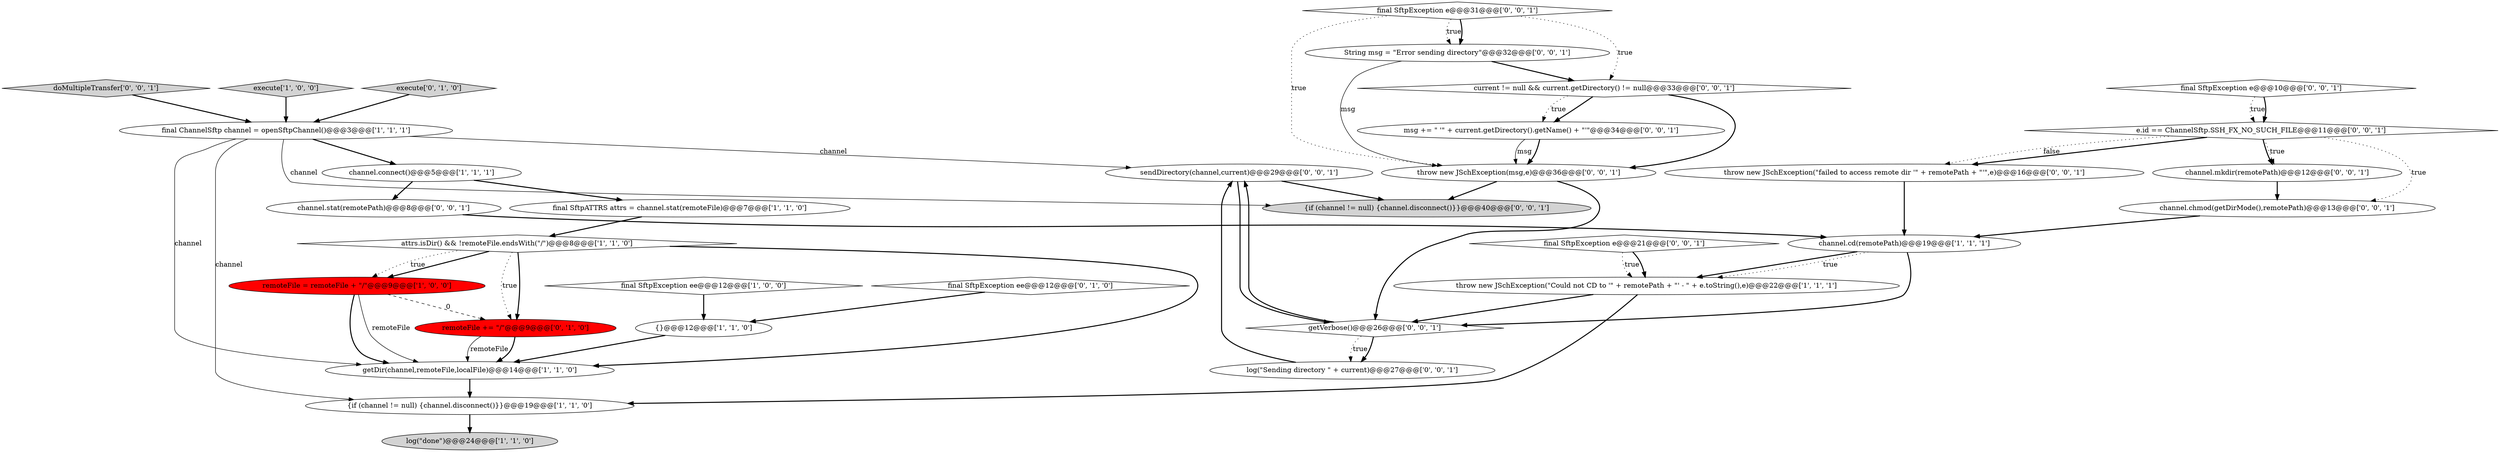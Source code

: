 digraph {
16 [style = filled, label = "sendDirectory(channel,current)@@@29@@@['0', '0', '1']", fillcolor = white, shape = ellipse image = "AAA0AAABBB3BBB"];
13 [style = filled, label = "final SftpException ee@@@12@@@['0', '1', '0']", fillcolor = white, shape = diamond image = "AAA0AAABBB2BBB"];
18 [style = filled, label = "getVerbose()@@@26@@@['0', '0', '1']", fillcolor = white, shape = diamond image = "AAA0AAABBB3BBB"];
8 [style = filled, label = "getDir(channel,remoteFile,localFile)@@@14@@@['1', '1', '0']", fillcolor = white, shape = ellipse image = "AAA0AAABBB1BBB"];
22 [style = filled, label = "String msg = \"Error sending directory\"@@@32@@@['0', '0', '1']", fillcolor = white, shape = ellipse image = "AAA0AAABBB3BBB"];
26 [style = filled, label = "e.id == ChannelSftp.SSH_FX_NO_SUCH_FILE@@@11@@@['0', '0', '1']", fillcolor = white, shape = diamond image = "AAA0AAABBB3BBB"];
29 [style = filled, label = "final SftpException e@@@31@@@['0', '0', '1']", fillcolor = white, shape = diamond image = "AAA0AAABBB3BBB"];
4 [style = filled, label = "final SftpATTRS attrs = channel.stat(remoteFile)@@@7@@@['1', '1', '0']", fillcolor = white, shape = ellipse image = "AAA0AAABBB1BBB"];
24 [style = filled, label = "doMultipleTransfer['0', '0', '1']", fillcolor = lightgray, shape = diamond image = "AAA0AAABBB3BBB"];
3 [style = filled, label = "execute['1', '0', '0']", fillcolor = lightgray, shape = diamond image = "AAA0AAABBB1BBB"];
32 [style = filled, label = "final SftpException e@@@21@@@['0', '0', '1']", fillcolor = white, shape = diamond image = "AAA0AAABBB3BBB"];
0 [style = filled, label = "channel.cd(remotePath)@@@19@@@['1', '1', '1']", fillcolor = white, shape = ellipse image = "AAA0AAABBB1BBB"];
6 [style = filled, label = "remoteFile = remoteFile + \"/\"@@@9@@@['1', '0', '0']", fillcolor = red, shape = ellipse image = "AAA1AAABBB1BBB"];
5 [style = filled, label = "log(\"done\")@@@24@@@['1', '1', '0']", fillcolor = lightgray, shape = ellipse image = "AAA0AAABBB1BBB"];
17 [style = filled, label = "final SftpException e@@@10@@@['0', '0', '1']", fillcolor = white, shape = diamond image = "AAA0AAABBB3BBB"];
21 [style = filled, label = "log(\"Sending directory \" + current)@@@27@@@['0', '0', '1']", fillcolor = white, shape = ellipse image = "AAA0AAABBB3BBB"];
9 [style = filled, label = "final SftpException ee@@@12@@@['1', '0', '0']", fillcolor = white, shape = diamond image = "AAA0AAABBB1BBB"];
1 [style = filled, label = "attrs.isDir() && !remoteFile.endsWith(\"/\")@@@8@@@['1', '1', '0']", fillcolor = white, shape = diamond image = "AAA0AAABBB1BBB"];
2 [style = filled, label = "throw new JSchException(\"Could not CD to '\" + remotePath + \"' - \" + e.toString(),e)@@@22@@@['1', '1', '1']", fillcolor = white, shape = ellipse image = "AAA0AAABBB1BBB"];
23 [style = filled, label = "msg += \" '\" + current.getDirectory().getName() + \"'\"@@@34@@@['0', '0', '1']", fillcolor = white, shape = ellipse image = "AAA0AAABBB3BBB"];
7 [style = filled, label = "final ChannelSftp channel = openSftpChannel()@@@3@@@['1', '1', '1']", fillcolor = white, shape = ellipse image = "AAA0AAABBB1BBB"];
14 [style = filled, label = "execute['0', '1', '0']", fillcolor = lightgray, shape = diamond image = "AAA0AAABBB2BBB"];
19 [style = filled, label = "{if (channel != null) {channel.disconnect()}}@@@40@@@['0', '0', '1']", fillcolor = lightgray, shape = ellipse image = "AAA0AAABBB3BBB"];
11 [style = filled, label = "channel.connect()@@@5@@@['1', '1', '1']", fillcolor = white, shape = ellipse image = "AAA0AAABBB1BBB"];
20 [style = filled, label = "channel.stat(remotePath)@@@8@@@['0', '0', '1']", fillcolor = white, shape = ellipse image = "AAA0AAABBB3BBB"];
10 [style = filled, label = "{if (channel != null) {channel.disconnect()}}@@@19@@@['1', '1', '0']", fillcolor = white, shape = ellipse image = "AAA0AAABBB1BBB"];
12 [style = filled, label = "{}@@@12@@@['1', '1', '0']", fillcolor = white, shape = ellipse image = "AAA0AAABBB1BBB"];
30 [style = filled, label = "throw new JSchException(msg,e)@@@36@@@['0', '0', '1']", fillcolor = white, shape = ellipse image = "AAA0AAABBB3BBB"];
25 [style = filled, label = "throw new JSchException(\"failed to access remote dir '\" + remotePath + \"'\",e)@@@16@@@['0', '0', '1']", fillcolor = white, shape = ellipse image = "AAA0AAABBB3BBB"];
27 [style = filled, label = "channel.mkdir(remotePath)@@@12@@@['0', '0', '1']", fillcolor = white, shape = ellipse image = "AAA0AAABBB3BBB"];
31 [style = filled, label = "current != null && current.getDirectory() != null@@@33@@@['0', '0', '1']", fillcolor = white, shape = diamond image = "AAA0AAABBB3BBB"];
15 [style = filled, label = "remoteFile += \"/\"@@@9@@@['0', '1', '0']", fillcolor = red, shape = ellipse image = "AAA1AAABBB2BBB"];
28 [style = filled, label = "channel.chmod(getDirMode(),remotePath)@@@13@@@['0', '0', '1']", fillcolor = white, shape = ellipse image = "AAA0AAABBB3BBB"];
25->0 [style = bold, label=""];
11->20 [style = bold, label=""];
8->10 [style = bold, label=""];
17->26 [style = dotted, label="true"];
7->8 [style = solid, label="channel"];
17->26 [style = bold, label=""];
7->11 [style = bold, label=""];
16->18 [style = bold, label=""];
1->8 [style = bold, label=""];
31->23 [style = bold, label=""];
23->30 [style = bold, label=""];
1->15 [style = bold, label=""];
27->28 [style = bold, label=""];
26->25 [style = bold, label=""];
0->2 [style = bold, label=""];
11->4 [style = bold, label=""];
20->0 [style = bold, label=""];
15->8 [style = solid, label="remoteFile"];
7->16 [style = solid, label="channel"];
7->19 [style = solid, label="channel"];
22->31 [style = bold, label=""];
32->2 [style = dotted, label="true"];
18->21 [style = dotted, label="true"];
2->18 [style = bold, label=""];
22->30 [style = solid, label="msg"];
26->27 [style = dotted, label="true"];
26->25 [style = dotted, label="false"];
16->19 [style = bold, label=""];
2->10 [style = bold, label=""];
30->18 [style = bold, label=""];
32->2 [style = bold, label=""];
14->7 [style = bold, label=""];
28->0 [style = bold, label=""];
29->22 [style = dotted, label="true"];
30->19 [style = bold, label=""];
26->27 [style = bold, label=""];
1->6 [style = bold, label=""];
13->12 [style = bold, label=""];
10->5 [style = bold, label=""];
3->7 [style = bold, label=""];
6->15 [style = dashed, label="0"];
12->8 [style = bold, label=""];
1->15 [style = dotted, label="true"];
26->28 [style = dotted, label="true"];
31->23 [style = dotted, label="true"];
6->8 [style = bold, label=""];
31->30 [style = bold, label=""];
29->30 [style = dotted, label="true"];
21->16 [style = bold, label=""];
7->10 [style = solid, label="channel"];
6->8 [style = solid, label="remoteFile"];
0->18 [style = bold, label=""];
1->6 [style = dotted, label="true"];
4->1 [style = bold, label=""];
9->12 [style = bold, label=""];
18->21 [style = bold, label=""];
29->22 [style = bold, label=""];
0->2 [style = dotted, label="true"];
24->7 [style = bold, label=""];
15->8 [style = bold, label=""];
23->30 [style = solid, label="msg"];
29->31 [style = dotted, label="true"];
18->16 [style = bold, label=""];
}
